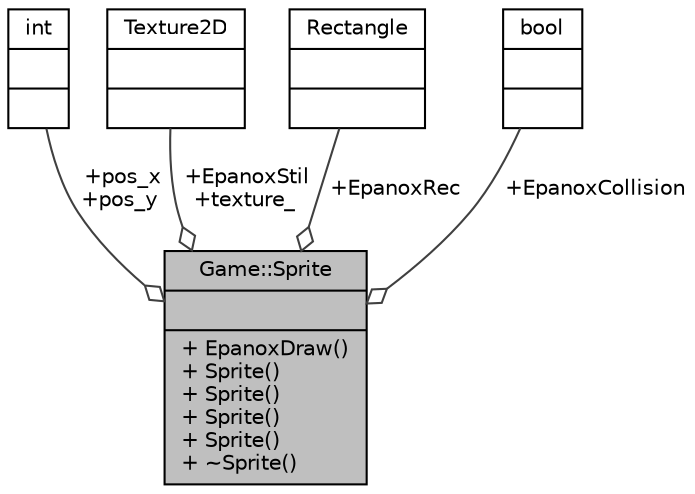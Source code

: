 digraph "Game::Sprite"
{
 // LATEX_PDF_SIZE
  bgcolor="transparent";
  edge [fontname="Helvetica",fontsize="10",labelfontname="Helvetica",labelfontsize="10"];
  node [fontname="Helvetica",fontsize="10",shape=record];
  Node1 [label="{Game::Sprite\n||+ EpanoxDraw()\l+ Sprite()\l+ Sprite()\l+ Sprite()\l+ Sprite()\l+ ~Sprite()\l}",height=0.2,width=0.4,color="black", fillcolor="grey75", style="filled", fontcolor="black",tooltip=" "];
  Node2 -> Node1 [color="grey25",fontsize="10",style="solid",label=" +pos_x\n+pos_y" ,arrowhead="odiamond",fontname="Helvetica"];
  Node2 [label="{int\n||}",height=0.2,width=0.4,color="black",tooltip=" "];
  Node3 -> Node1 [color="grey25",fontsize="10",style="solid",label=" +EpanoxStil\n+texture_" ,arrowhead="odiamond",fontname="Helvetica"];
  Node3 [label="{Texture2D\n||}",height=0.2,width=0.4,color="black",tooltip=" "];
  Node4 -> Node1 [color="grey25",fontsize="10",style="solid",label=" +EpanoxRec" ,arrowhead="odiamond",fontname="Helvetica"];
  Node4 [label="{Rectangle\n||}",height=0.2,width=0.4,color="black",tooltip=" "];
  Node5 -> Node1 [color="grey25",fontsize="10",style="solid",label=" +EpanoxCollision" ,arrowhead="odiamond",fontname="Helvetica"];
  Node5 [label="{bool\n||}",height=0.2,width=0.4,color="black",tooltip=" "];
}
